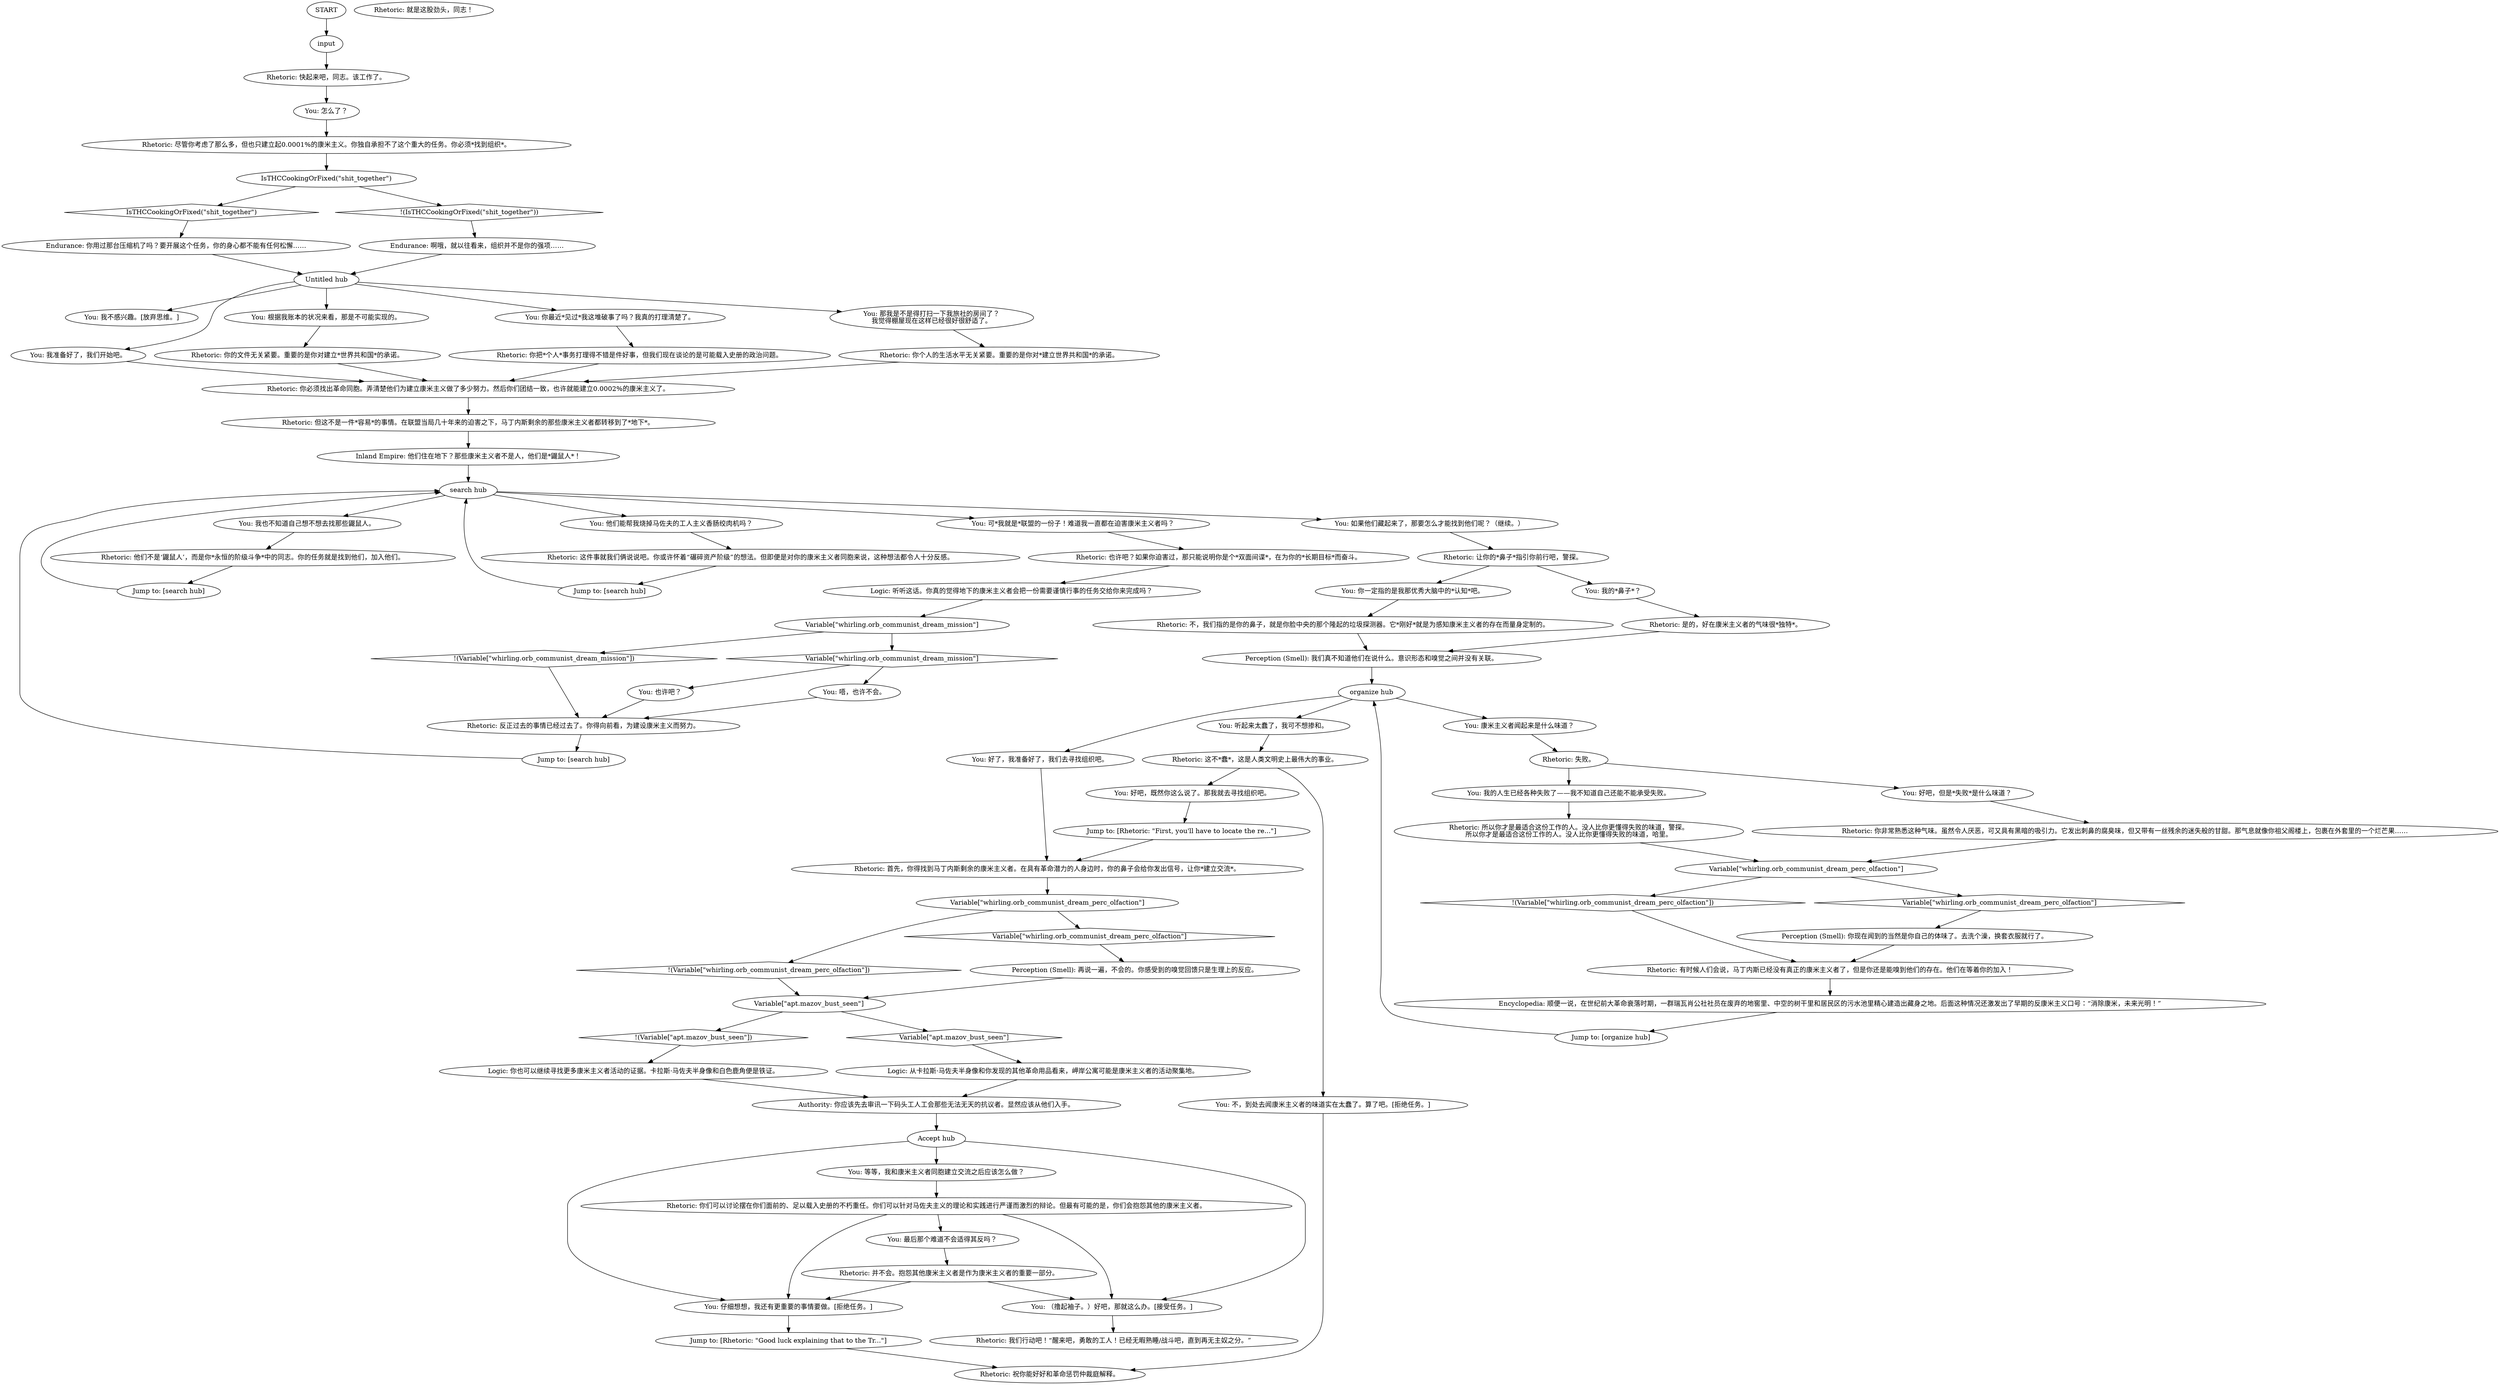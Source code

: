 # WHIRLING F2 ORB / Communist Quest Initiation
# Rhetoric tells you it's time to bone up on dialectical materialism and get organized.
# ==================================================
digraph G {
	  0 [label="START"];
	  1 [label="input"];
	  2 [label="Rhetoric: 祝你能好好和革命惩罚仲裁庭解释。"];
	  3 [label="You: 我不感兴趣。[放弃思维。]"];
	  4 [label="Rhetoric: 你的文件无关紧要。重要的是你对建立*世界共和国*的承诺。"];
	  5 [label="Rhetoric: 你个人的生活水平无关紧要。重要的是你对*建立世界共和国*的承诺。"];
	  6 [label="Inland Empire: 他们住在地下？那些康米主义者不是人，他们是*鼹鼠人*！"];
	  7 [label="Jump to: [search hub]"];
	  8 [label="Rhetoric: 你非常熟悉这种气味。虽然令人厌恶，可又具有黑暗的吸引力。它发出刺鼻的腐臭味，但又带有一丝残余的迷失般的甘甜。那气息就像你祖父阁楼上，包裹在外套里的一个烂芒果……"];
	  9 [label="Authority: 你应该先去审讯一下码头工人工会那些无法无天的抗议者。显然应该从他们入手。"];
	  10 [label="You: 我也不知道自己想不想去找那些鼹鼠人。"];
	  11 [label="Rhetoric: 失败。"];
	  12 [label="Variable[\"whirling.orb_communist_dream_perc_olfaction\"]"];
	  13 [label="Variable[\"whirling.orb_communist_dream_perc_olfaction\"]", shape=diamond];
	  14 [label="!(Variable[\"whirling.orb_communist_dream_perc_olfaction\"])", shape=diamond];
	  15 [label="You: 仔细想想，我还有更重要的事情要做。[拒绝任务。]"];
	  16 [label="You: 最后那个难道不会适得其反吗？"];
	  17 [label="Rhetoric: 快起来吧，同志。该工作了。"];
	  18 [label="You: 我准备好了，我们开始吧。"];
	  19 [label="Rhetoric: 也许吧？如果你迫害过，那只能说明你是个*双面间谍*，在为你的*长期目标*而奋斗。"];
	  20 [label="Jump to: [search hub]"];
	  21 [label="Encyclopedia: 顺便一说，在世纪前大革命衰落时期，一群瑞瓦肖公社社员在废弃的地窖里、中空的树干里和居民区的污水池里精心建造出藏身之地。后面这种情况还激发出了早期的反康米主义口号：“消除康米，未来光明！”"];
	  22 [label="Rhetoric: 你必须找出革命同胞。弄清楚他们为建立康米主义做了多少努力。然后你们团结一致，也许就能建立0.0002%的康米主义了。"];
	  23 [label="Rhetoric: 他们不是‘鼹鼠人’，而是你*永恒的阶级斗争*中的同志。你的任务就是找到他们，加入他们。"];
	  24 [label="Rhetoric: 首先，你得找到马丁内斯剩余的康米主义者。在具有革命潜力的人身边时，你的鼻子会给你发出信号，让你*建立交流*。"];
	  25 [label="Rhetoric: 有时候人们会说，马丁内斯已经没有真正的康米主义者了，但是你还是能嗅到他们的存在。他们在等着你的加入！"];
	  26 [label="You: 怎么了？"];
	  27 [label="You: 根据我账本的状况来看，那是不可能实现的。"];
	  28 [label="You: 可*我就是*联盟的一份子！难道我一直都在迫害康米主义者吗？"];
	  29 [label="You: 你一定指的是我那优秀大脑中的*认知*吧。"];
	  30 [label="Perception (Smell): 我们真不知道他们在说什么。意识形态和嗅觉之间并没有关联。"];
	  31 [label="Jump to: [organize hub]"];
	  32 [label="You: 等等，我和康米主义者同胞建立交流之后应该怎么做？"];
	  33 [label="Endurance: 啊哦，就以往看来，组织并不是你的强项……"];
	  34 [label="Rhetoric: 是的，好在康米主义者的气味很*独特*。"];
	  35 [label="You: 唔，也许不会。"];
	  36 [label="Rhetoric: 这不*蠢*，这是人类文明史上最伟大的事业。"];
	  37 [label="You: 好吧，既然你这么说了。那我就去寻找组织吧。"];
	  38 [label="You: 我的人生已经各种失败了——我不知道自己还能不能承受失败。"];
	  39 [label="Rhetoric: 所以你才是最适合这份工作的人。没人比你更懂得失败的味道，警探。\n所以你才是最适合这份工作的人。没人比你更懂得失败的味道，哈里。"];
	  40 [label="Rhetoric: 但这不是一件*容易*的事情。在联盟当局几十年来的迫害之下，马丁内斯剩余的那些康米主义者都转移到了*地下*。"];
	  41 [label="Rhetoric: 这件事就我们俩说说吧。你或许怀着“碾碎资产阶级”的想法。但即便是对你的康米主义者同胞来说，这种想法都令人十分反感。"];
	  42 [label="You: 康米主义者闻起来是什么味道？"];
	  43 [label="Untitled hub"];
	  44 [label="You: 你最近*见过*我这堆破事了吗？我真的打理清楚了。"];
	  45 [label="Jump to: [search hub]"];
	  46 [label="organize hub"];
	  47 [label="You: 好吧，但是*失败*是什么味道？"];
	  48 [label="Rhetoric: 你们可以讨论摆在你们面前的、足以载入史册的不朽重任。你们可以针对马佐夫主义的理论和实践进行严谨而激烈的辩论。但最有可能的是，你们会抱怨其他的康米主义者。"];
	  49 [label="Rhetoric: 我们行动吧！“醒来吧，勇敢的工人！已经无暇熟睡/战斗吧，直到再无主奴之分。”"];
	  50 [label="search hub"];
	  51 [label="Jump to: [Rhetoric: \"First, you'll have to locate the re...\"]"];
	  52 [label="You: （撸起袖子。）好吧，那就这么办。[接受任务。]"];
	  53 [label="You: 那我是不是得打扫一下我旅社的房间了？\n我觉得棚屋现在这样已经很好很舒适了。"];
	  54 [label="Logic: 从卡拉斯·马佐夫半身像和你发现的其他革命用品看来，岬岸公寓可能是康米主义者的活动聚集地。"];
	  55 [label="You: 他们能帮我烧掉马佐夫的工人主义香肠绞肉机吗？"];
	  56 [label="Rhetoric: 让你的*鼻子*指引你前行吧，警探。"];
	  58 [label="Perception (Smell): 再说一遍，不会的。你感受到的嗅觉回馈只是生理上的反应。"];
	  59 [label="Endurance: 你用过那台压缩机了吗？要开展这个任务，你的身心都不能有任何松懈……"];
	  60 [label="Rhetoric: 不，我们指的是你的鼻子，就是你脸中央的那个隆起的垃圾探测器。它*刚好*就是为感知康米主义者的存在而量身定制的。"];
	  61 [label="You: 听起来太蠢了，我可不想掺和。"];
	  62 [label="You: 不，到处去闻康米主义者的味道实在太蠢了。算了吧。[拒绝任务。]"];
	  63 [label="Variable[\"whirling.orb_communist_dream_perc_olfaction\"]"];
	  64 [label="Variable[\"whirling.orb_communist_dream_perc_olfaction\"]", shape=diamond];
	  65 [label="!(Variable[\"whirling.orb_communist_dream_perc_olfaction\"])", shape=diamond];
	  66 [label="Rhetoric: 你把*个人*事务打理得不错是件好事，但我们现在谈论的是可能载入史册的政治问题。"];
	  67 [label="Rhetoric: 反正过去的事情已经过去了。你得向前看，为建设康米主义而努力。"];
	  68 [label="Variable[\"whirling.orb_communist_dream_mission\"]"];
	  69 [label="Variable[\"whirling.orb_communist_dream_mission\"]", shape=diamond];
	  70 [label="!(Variable[\"whirling.orb_communist_dream_mission\"])", shape=diamond];
	  71 [label="IsTHCCookingOrFixed(\"shit_together\")"];
	  72 [label="IsTHCCookingOrFixed(\"shit_together\")", shape=diamond];
	  73 [label="!(IsTHCCookingOrFixed(\"shit_together\"))", shape=diamond];
	  74 [label="Logic: 听听这话。你真的觉得地下的康米主义者会把一份需要谨慎行事的任务交给你来完成吗？"];
	  75 [label="Rhetoric: 尽管你考虑了那么多，但也只建立起0.0001%的康米主义。你独自承担不了这个重大的任务。你必须*找到组织*。"];
	  76 [label="You: 如果他们藏起来了，那要怎么才能找到他们呢？（继续。）"];
	  77 [label="You: 我的*鼻子*？"];
	  78 [label="Logic: 你也可以继续寻找更多康米主义者活动的证据。卡拉斯·马佐夫半身像和白色鹿角便是铁证。"];
	  79 [label="Jump to: [Rhetoric: \"Good luck explaining that to the Tr...\"]"];
	  80 [label="Rhetoric: 就是这股劲头，同志！"];
	  81 [label="Perception (Smell): 你现在闻到的当然是你自己的体味了。去洗个澡，换套衣服就行了。"];
	  82 [label="You: 好了，我准备好了，我们去寻找组织吧。"];
	  83 [label="Variable[\"apt.mazov_bust_seen\"]"];
	  84 [label="Variable[\"apt.mazov_bust_seen\"]", shape=diamond];
	  85 [label="!(Variable[\"apt.mazov_bust_seen\"])", shape=diamond];
	  86 [label="Accept hub"];
	  87 [label="Rhetoric: 并不会。抱怨其他康米主义者是作为康米主义者的重要一部分。"];
	  88 [label="You: 也许吧？"];
	  0 -> 1
	  1 -> 17
	  4 -> 22
	  5 -> 22
	  6 -> 50
	  7 -> 50
	  8 -> 63
	  9 -> 86
	  10 -> 23
	  11 -> 38
	  11 -> 47
	  12 -> 13
	  12 -> 14
	  13 -> 58
	  14 -> 83
	  15 -> 79
	  16 -> 87
	  17 -> 26
	  18 -> 22
	  19 -> 74
	  20 -> 50
	  21 -> 31
	  22 -> 40
	  23 -> 7
	  24 -> 12
	  25 -> 21
	  26 -> 75
	  27 -> 4
	  28 -> 19
	  29 -> 60
	  30 -> 46
	  31 -> 46
	  32 -> 48
	  33 -> 43
	  34 -> 30
	  35 -> 67
	  36 -> 37
	  36 -> 62
	  37 -> 51
	  38 -> 39
	  39 -> 63
	  40 -> 6
	  41 -> 45
	  42 -> 11
	  43 -> 3
	  43 -> 44
	  43 -> 18
	  43 -> 53
	  43 -> 27
	  44 -> 66
	  45 -> 50
	  46 -> 42
	  46 -> 61
	  46 -> 82
	  47 -> 8
	  48 -> 16
	  48 -> 52
	  48 -> 15
	  50 -> 10
	  50 -> 28
	  50 -> 76
	  50 -> 55
	  51 -> 24
	  52 -> 49
	  53 -> 5
	  54 -> 9
	  55 -> 41
	  56 -> 29
	  56 -> 77
	  58 -> 83
	  59 -> 43
	  60 -> 30
	  61 -> 36
	  62 -> 2
	  63 -> 64
	  63 -> 65
	  64 -> 81
	  65 -> 25
	  66 -> 22
	  67 -> 20
	  68 -> 69
	  68 -> 70
	  69 -> 88
	  69 -> 35
	  70 -> 67
	  71 -> 72
	  71 -> 73
	  72 -> 59
	  73 -> 33
	  74 -> 68
	  75 -> 71
	  76 -> 56
	  77 -> 34
	  78 -> 9
	  79 -> 2
	  81 -> 25
	  82 -> 24
	  83 -> 84
	  83 -> 85
	  84 -> 54
	  85 -> 78
	  86 -> 32
	  86 -> 52
	  86 -> 15
	  87 -> 52
	  87 -> 15
	  88 -> 67
}

